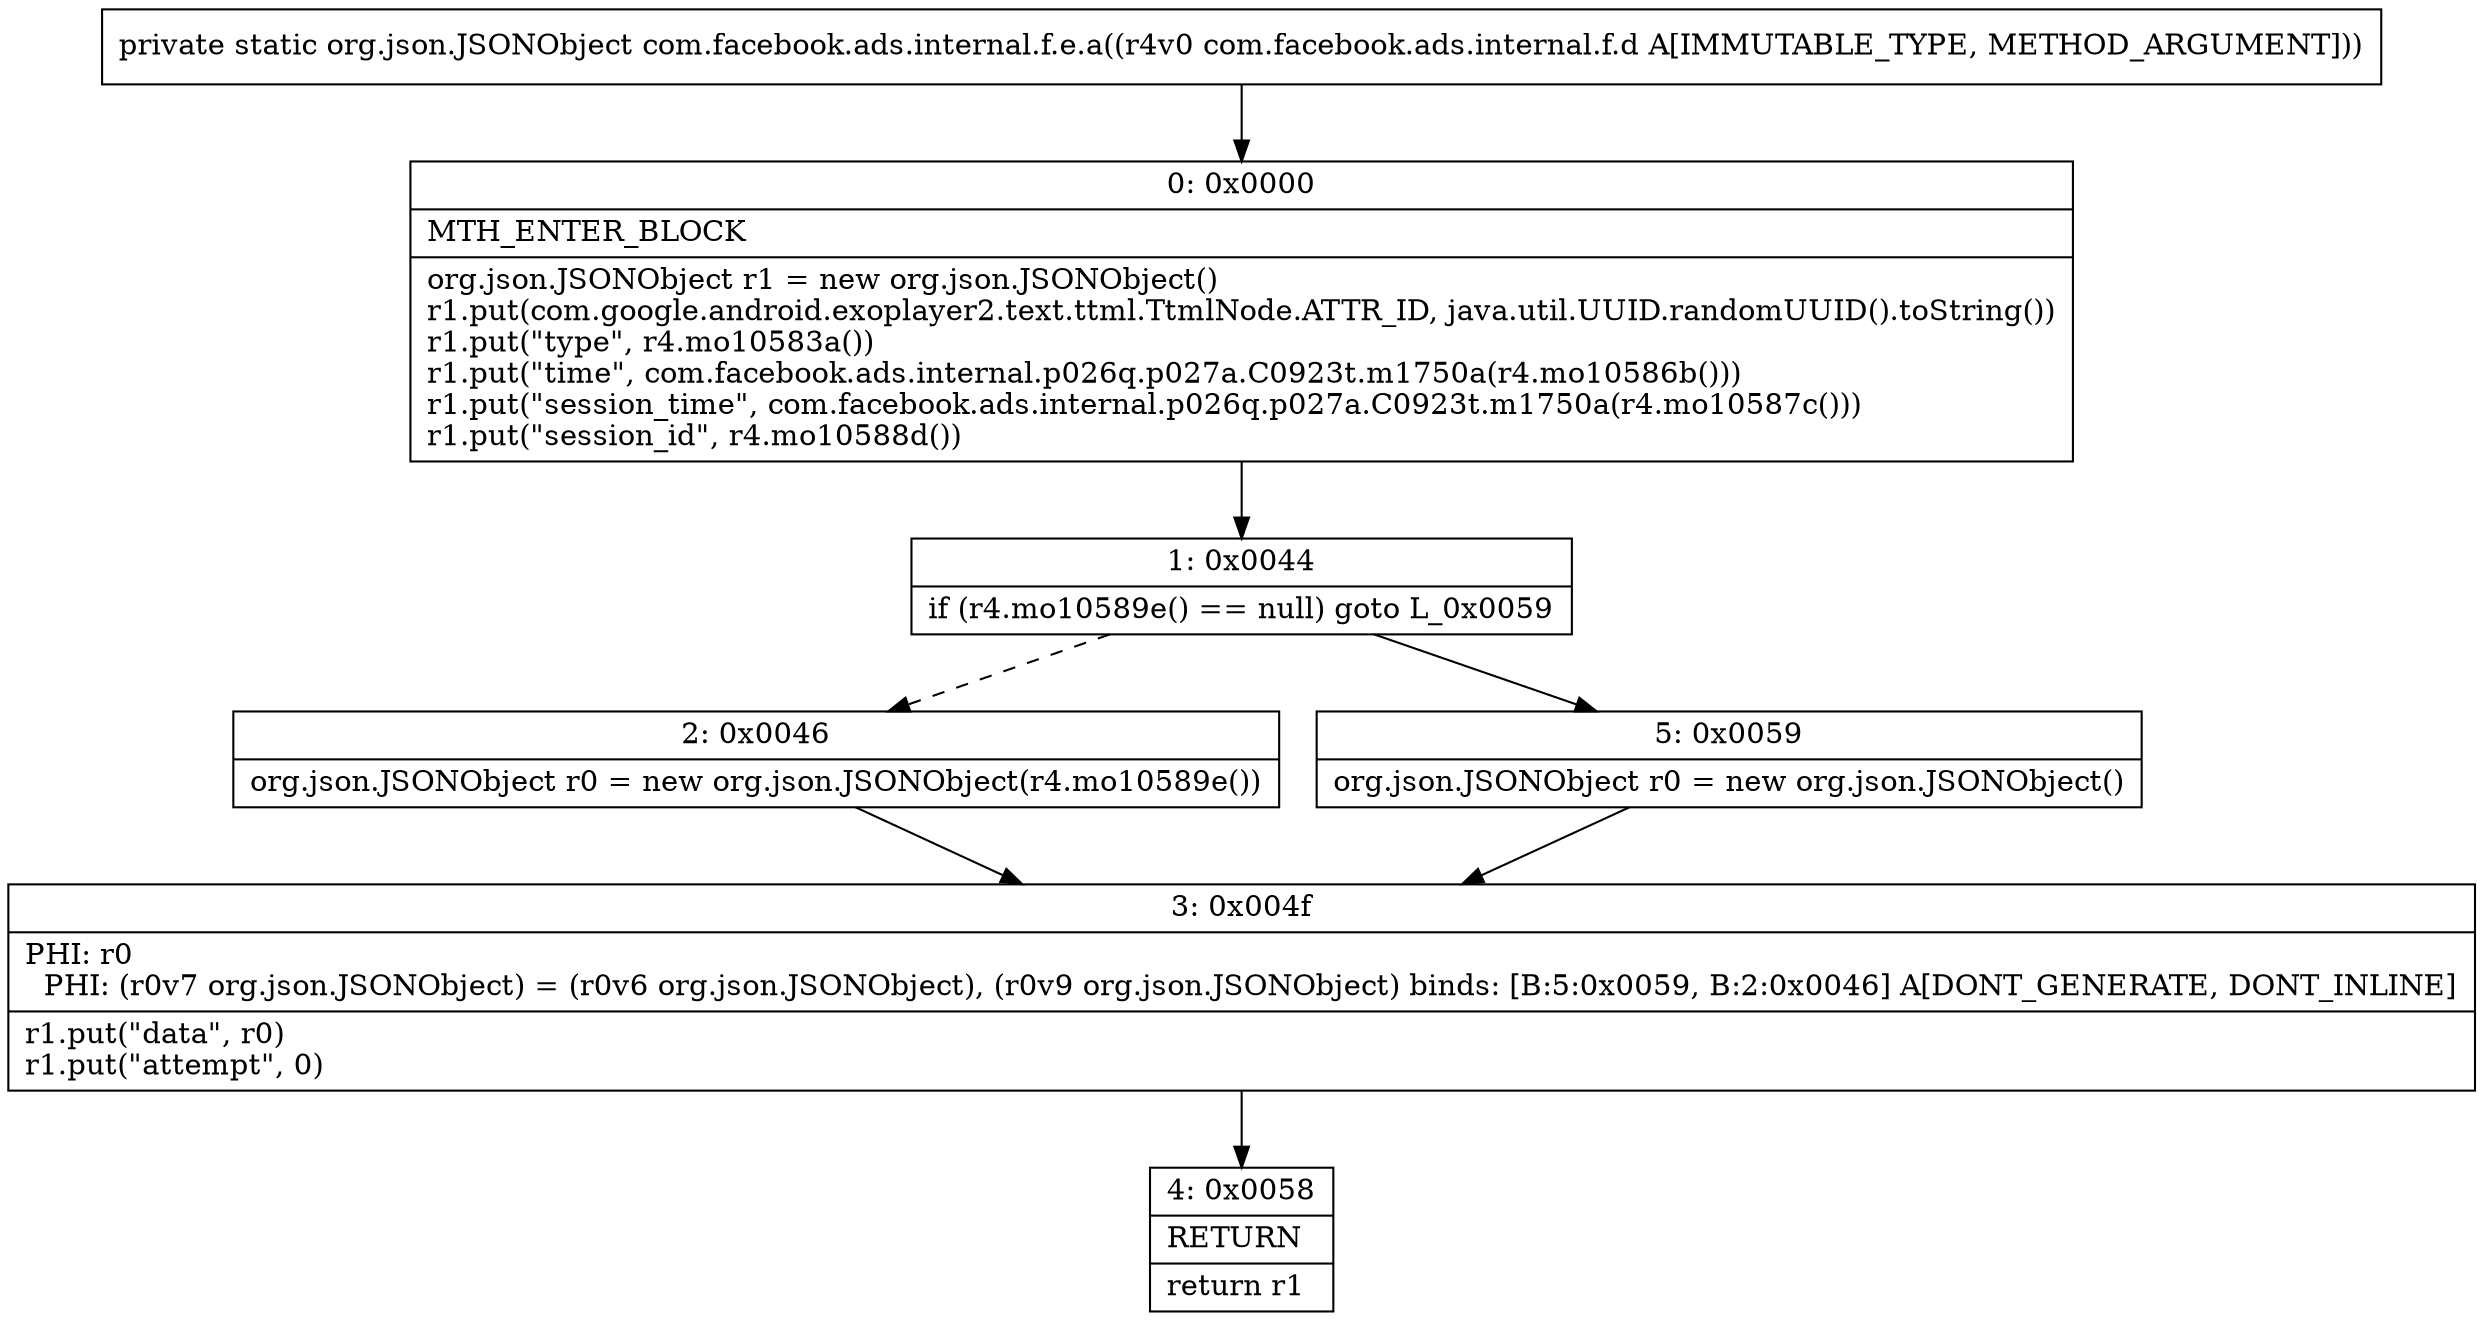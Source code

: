 digraph "CFG forcom.facebook.ads.internal.f.e.a(Lcom\/facebook\/ads\/internal\/f\/d;)Lorg\/json\/JSONObject;" {
Node_0 [shape=record,label="{0\:\ 0x0000|MTH_ENTER_BLOCK\l|org.json.JSONObject r1 = new org.json.JSONObject()\lr1.put(com.google.android.exoplayer2.text.ttml.TtmlNode.ATTR_ID, java.util.UUID.randomUUID().toString())\lr1.put(\"type\", r4.mo10583a())\lr1.put(\"time\", com.facebook.ads.internal.p026q.p027a.C0923t.m1750a(r4.mo10586b()))\lr1.put(\"session_time\", com.facebook.ads.internal.p026q.p027a.C0923t.m1750a(r4.mo10587c()))\lr1.put(\"session_id\", r4.mo10588d())\l}"];
Node_1 [shape=record,label="{1\:\ 0x0044|if (r4.mo10589e() == null) goto L_0x0059\l}"];
Node_2 [shape=record,label="{2\:\ 0x0046|org.json.JSONObject r0 = new org.json.JSONObject(r4.mo10589e())\l}"];
Node_3 [shape=record,label="{3\:\ 0x004f|PHI: r0 \l  PHI: (r0v7 org.json.JSONObject) = (r0v6 org.json.JSONObject), (r0v9 org.json.JSONObject) binds: [B:5:0x0059, B:2:0x0046] A[DONT_GENERATE, DONT_INLINE]\l|r1.put(\"data\", r0)\lr1.put(\"attempt\", 0)\l}"];
Node_4 [shape=record,label="{4\:\ 0x0058|RETURN\l|return r1\l}"];
Node_5 [shape=record,label="{5\:\ 0x0059|org.json.JSONObject r0 = new org.json.JSONObject()\l}"];
MethodNode[shape=record,label="{private static org.json.JSONObject com.facebook.ads.internal.f.e.a((r4v0 com.facebook.ads.internal.f.d A[IMMUTABLE_TYPE, METHOD_ARGUMENT])) }"];
MethodNode -> Node_0;
Node_0 -> Node_1;
Node_1 -> Node_2[style=dashed];
Node_1 -> Node_5;
Node_2 -> Node_3;
Node_3 -> Node_4;
Node_5 -> Node_3;
}

